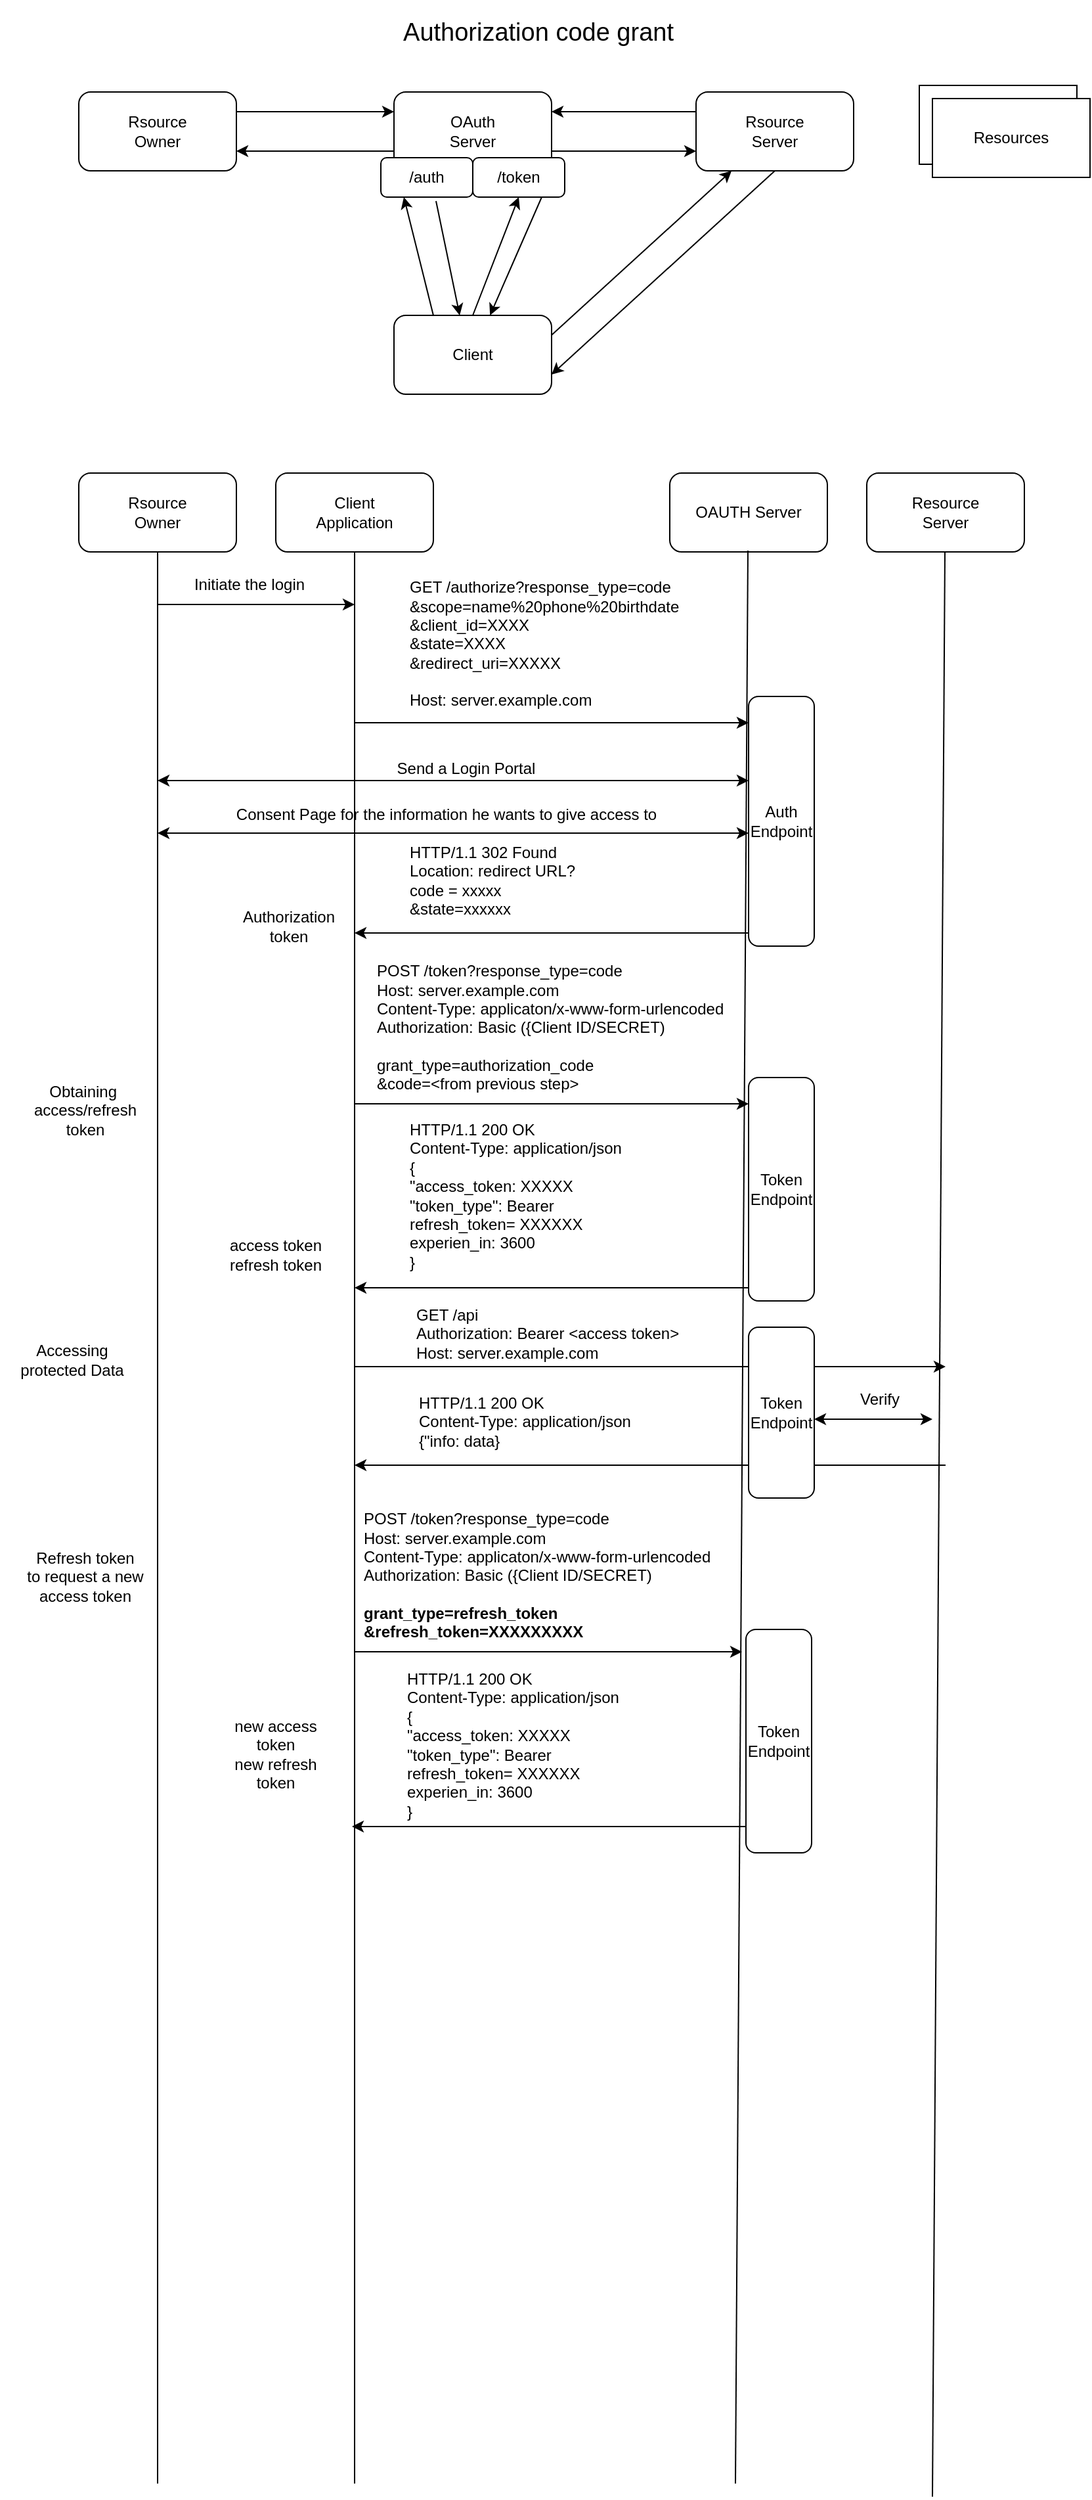 <mxfile version="20.2.3" type="device"><diagram id="IwJhzAMagD-TkyiT0STx" name="Authorization grant code"><mxGraphModel dx="1106" dy="824" grid="1" gridSize="10" guides="1" tooltips="1" connect="1" arrows="1" fold="1" page="1" pageScale="1" pageWidth="827" pageHeight="1169" math="0" shadow="0"><root><mxCell id="0"/><mxCell id="1" parent="0"/><mxCell id="z-Ela-rBqp3BedZfZPQt-11" style="edgeStyle=none;rounded=0;orthogonalLoop=1;jettySize=auto;html=1;exitX=1;exitY=0.25;exitDx=0;exitDy=0;entryX=0;entryY=0.25;entryDx=0;entryDy=0;" edge="1" parent="1" source="z-Ela-rBqp3BedZfZPQt-1" target="z-Ela-rBqp3BedZfZPQt-2"><mxGeometry relative="1" as="geometry"/></mxCell><mxCell id="z-Ela-rBqp3BedZfZPQt-1" value="Rsource&lt;br&gt;Owner" style="rounded=1;whiteSpace=wrap;html=1;" vertex="1" parent="1"><mxGeometry x="100" y="90" width="120" height="60" as="geometry"/></mxCell><mxCell id="z-Ela-rBqp3BedZfZPQt-10" style="edgeStyle=none;rounded=0;orthogonalLoop=1;jettySize=auto;html=1;exitX=0;exitY=0.75;exitDx=0;exitDy=0;entryX=1;entryY=0.75;entryDx=0;entryDy=0;" edge="1" parent="1" source="z-Ela-rBqp3BedZfZPQt-2" target="z-Ela-rBqp3BedZfZPQt-1"><mxGeometry relative="1" as="geometry"/></mxCell><mxCell id="z-Ela-rBqp3BedZfZPQt-16" style="edgeStyle=none;rounded=0;orthogonalLoop=1;jettySize=auto;html=1;exitX=1;exitY=0.75;exitDx=0;exitDy=0;entryX=0;entryY=0.75;entryDx=0;entryDy=0;" edge="1" parent="1" source="z-Ela-rBqp3BedZfZPQt-2" target="z-Ela-rBqp3BedZfZPQt-5"><mxGeometry relative="1" as="geometry"/></mxCell><mxCell id="z-Ela-rBqp3BedZfZPQt-2" value="OAuth&lt;br&gt;Server" style="rounded=1;whiteSpace=wrap;html=1;" vertex="1" parent="1"><mxGeometry x="340" y="90" width="120" height="60" as="geometry"/></mxCell><mxCell id="z-Ela-rBqp3BedZfZPQt-12" style="edgeStyle=none;rounded=0;orthogonalLoop=1;jettySize=auto;html=1;exitX=0.6;exitY=1.1;exitDx=0;exitDy=0;entryX=0.417;entryY=0;entryDx=0;entryDy=0;entryPerimeter=0;exitPerimeter=0;" edge="1" parent="1" source="z-Ela-rBqp3BedZfZPQt-3" target="z-Ela-rBqp3BedZfZPQt-8"><mxGeometry relative="1" as="geometry"/></mxCell><mxCell id="z-Ela-rBqp3BedZfZPQt-3" value="/auth" style="rounded=1;whiteSpace=wrap;html=1;" vertex="1" parent="1"><mxGeometry x="330" y="140" width="70" height="30" as="geometry"/></mxCell><mxCell id="z-Ela-rBqp3BedZfZPQt-18" style="edgeStyle=none;rounded=0;orthogonalLoop=1;jettySize=auto;html=1;exitX=0.75;exitY=1;exitDx=0;exitDy=0;" edge="1" parent="1" source="z-Ela-rBqp3BedZfZPQt-4" target="z-Ela-rBqp3BedZfZPQt-8"><mxGeometry relative="1" as="geometry"/></mxCell><mxCell id="z-Ela-rBqp3BedZfZPQt-4" value="/token" style="rounded=1;whiteSpace=wrap;html=1;" vertex="1" parent="1"><mxGeometry x="400" y="140" width="70" height="30" as="geometry"/></mxCell><mxCell id="z-Ela-rBqp3BedZfZPQt-14" style="edgeStyle=none;rounded=0;orthogonalLoop=1;jettySize=auto;html=1;exitX=0.5;exitY=1;exitDx=0;exitDy=0;entryX=1;entryY=0.75;entryDx=0;entryDy=0;" edge="1" parent="1" source="z-Ela-rBqp3BedZfZPQt-5" target="z-Ela-rBqp3BedZfZPQt-8"><mxGeometry relative="1" as="geometry"/></mxCell><mxCell id="z-Ela-rBqp3BedZfZPQt-15" style="edgeStyle=none;rounded=0;orthogonalLoop=1;jettySize=auto;html=1;exitX=0;exitY=0.25;exitDx=0;exitDy=0;entryX=1;entryY=0.25;entryDx=0;entryDy=0;" edge="1" parent="1" source="z-Ela-rBqp3BedZfZPQt-5" target="z-Ela-rBqp3BedZfZPQt-2"><mxGeometry relative="1" as="geometry"/></mxCell><mxCell id="z-Ela-rBqp3BedZfZPQt-5" value="Rsource&lt;br&gt;Server" style="rounded=1;whiteSpace=wrap;html=1;" vertex="1" parent="1"><mxGeometry x="570" y="90" width="120" height="60" as="geometry"/></mxCell><mxCell id="z-Ela-rBqp3BedZfZPQt-6" value="" style="rounded=0;whiteSpace=wrap;html=1;" vertex="1" parent="1"><mxGeometry x="740" y="85" width="120" height="60" as="geometry"/></mxCell><mxCell id="z-Ela-rBqp3BedZfZPQt-7" value="Resources" style="rounded=0;whiteSpace=wrap;html=1;" vertex="1" parent="1"><mxGeometry x="750" y="95" width="120" height="60" as="geometry"/></mxCell><mxCell id="z-Ela-rBqp3BedZfZPQt-9" style="rounded=0;orthogonalLoop=1;jettySize=auto;html=1;exitX=0.25;exitY=0;exitDx=0;exitDy=0;entryX=0.25;entryY=1;entryDx=0;entryDy=0;" edge="1" parent="1" source="z-Ela-rBqp3BedZfZPQt-8" target="z-Ela-rBqp3BedZfZPQt-3"><mxGeometry relative="1" as="geometry"/></mxCell><mxCell id="z-Ela-rBqp3BedZfZPQt-13" style="edgeStyle=none;rounded=0;orthogonalLoop=1;jettySize=auto;html=1;exitX=1;exitY=0.25;exitDx=0;exitDy=0;" edge="1" parent="1" source="z-Ela-rBqp3BedZfZPQt-8" target="z-Ela-rBqp3BedZfZPQt-5"><mxGeometry relative="1" as="geometry"/></mxCell><mxCell id="z-Ela-rBqp3BedZfZPQt-17" style="edgeStyle=none;rounded=0;orthogonalLoop=1;jettySize=auto;html=1;exitX=0.5;exitY=0;exitDx=0;exitDy=0;entryX=0.5;entryY=1;entryDx=0;entryDy=0;" edge="1" parent="1" source="z-Ela-rBqp3BedZfZPQt-8" target="z-Ela-rBqp3BedZfZPQt-4"><mxGeometry relative="1" as="geometry"/></mxCell><mxCell id="z-Ela-rBqp3BedZfZPQt-8" value="Client" style="rounded=1;whiteSpace=wrap;html=1;" vertex="1" parent="1"><mxGeometry x="340" y="260" width="120" height="60" as="geometry"/></mxCell><mxCell id="z-Ela-rBqp3BedZfZPQt-19" value="Authorization code grant" style="text;html=1;strokeColor=none;fillColor=none;align=center;verticalAlign=middle;whiteSpace=wrap;rounded=0;fontSize=19;" vertex="1" parent="1"><mxGeometry x="280" y="20" width="340" height="50" as="geometry"/></mxCell><mxCell id="z-Ela-rBqp3BedZfZPQt-24" style="rounded=0;orthogonalLoop=1;jettySize=auto;html=1;exitX=0.5;exitY=1;exitDx=0;exitDy=0;fontSize=19;endArrow=none;endFill=0;" edge="1" parent="1" source="z-Ela-rBqp3BedZfZPQt-20"><mxGeometry relative="1" as="geometry"><mxPoint x="160" y="1910" as="targetPoint"/></mxGeometry></mxCell><mxCell id="z-Ela-rBqp3BedZfZPQt-20" value="Rsource&lt;br&gt;Owner" style="rounded=1;whiteSpace=wrap;html=1;" vertex="1" parent="1"><mxGeometry x="100" y="380" width="120" height="60" as="geometry"/></mxCell><mxCell id="z-Ela-rBqp3BedZfZPQt-21" value="Resource&lt;br&gt;Server" style="rounded=1;whiteSpace=wrap;html=1;" vertex="1" parent="1"><mxGeometry x="700" y="380" width="120" height="60" as="geometry"/></mxCell><mxCell id="z-Ela-rBqp3BedZfZPQt-22" value="Client&lt;br&gt;Application" style="rounded=1;whiteSpace=wrap;html=1;" vertex="1" parent="1"><mxGeometry x="250" y="380" width="120" height="60" as="geometry"/></mxCell><mxCell id="z-Ela-rBqp3BedZfZPQt-23" value="OAUTH Server" style="rounded=1;whiteSpace=wrap;html=1;" vertex="1" parent="1"><mxGeometry x="550" y="380" width="120" height="60" as="geometry"/></mxCell><mxCell id="z-Ela-rBqp3BedZfZPQt-25" style="rounded=0;orthogonalLoop=1;jettySize=auto;html=1;fontSize=19;endArrow=none;endFill=0;" edge="1" parent="1"><mxGeometry relative="1" as="geometry"><mxPoint x="310" y="1910" as="targetPoint"/><mxPoint x="310" y="440" as="sourcePoint"/></mxGeometry></mxCell><mxCell id="z-Ela-rBqp3BedZfZPQt-26" style="rounded=0;orthogonalLoop=1;jettySize=auto;html=1;exitX=0.5;exitY=1;exitDx=0;exitDy=0;fontSize=19;endArrow=none;endFill=0;" edge="1" parent="1"><mxGeometry relative="1" as="geometry"><mxPoint x="600" y="1910" as="targetPoint"/><mxPoint x="609.5" y="439" as="sourcePoint"/></mxGeometry></mxCell><mxCell id="z-Ela-rBqp3BedZfZPQt-27" value="" style="endArrow=classic;html=1;rounded=0;fontSize=19;" edge="1" parent="1"><mxGeometry width="50" height="50" relative="1" as="geometry"><mxPoint x="160" y="480" as="sourcePoint"/><mxPoint x="310" y="480" as="targetPoint"/></mxGeometry></mxCell><mxCell id="z-Ela-rBqp3BedZfZPQt-28" value="" style="endArrow=classic;html=1;rounded=0;fontSize=19;" edge="1" parent="1"><mxGeometry width="50" height="50" relative="1" as="geometry"><mxPoint x="310" y="570" as="sourcePoint"/><mxPoint x="610" y="570" as="targetPoint"/></mxGeometry></mxCell><mxCell id="z-Ela-rBqp3BedZfZPQt-29" value="GET /authorize?response_type=code&lt;br&gt;&amp;amp;scope=name%20phone%20birthdate&lt;br&gt;&amp;amp;client_id=XXXX&lt;br&gt;&amp;amp;state=XXXX&lt;br&gt;&amp;amp;redirect_uri=XXXXX&lt;br&gt;&lt;br&gt;Host: server.example.com" style="text;html=1;strokeColor=none;fillColor=none;align=left;verticalAlign=middle;whiteSpace=wrap;rounded=0;fontSize=12;" vertex="1" parent="1"><mxGeometry x="350" y="460" width="230" height="100" as="geometry"/></mxCell><mxCell id="z-Ela-rBqp3BedZfZPQt-30" value="Initiate the login" style="text;html=1;strokeColor=none;fillColor=none;align=center;verticalAlign=middle;whiteSpace=wrap;rounded=0;fontSize=12;" vertex="1" parent="1"><mxGeometry x="180" y="450" width="100" height="30" as="geometry"/></mxCell><mxCell id="z-Ela-rBqp3BedZfZPQt-31" value="" style="endArrow=classic;startArrow=classic;html=1;rounded=0;fontSize=12;" edge="1" parent="1"><mxGeometry width="50" height="50" relative="1" as="geometry"><mxPoint x="160" y="614" as="sourcePoint"/><mxPoint x="610" y="614" as="targetPoint"/></mxGeometry></mxCell><mxCell id="z-Ela-rBqp3BedZfZPQt-32" value="Send a Login Portal" style="text;html=1;strokeColor=none;fillColor=none;align=center;verticalAlign=middle;whiteSpace=wrap;rounded=0;fontSize=12;" vertex="1" parent="1"><mxGeometry x="320" y="580" width="150" height="50" as="geometry"/></mxCell><mxCell id="z-Ela-rBqp3BedZfZPQt-34" value="" style="endArrow=classic;startArrow=classic;html=1;rounded=0;fontSize=12;" edge="1" parent="1"><mxGeometry width="50" height="50" relative="1" as="geometry"><mxPoint x="160" y="654" as="sourcePoint"/><mxPoint x="610" y="654" as="targetPoint"/></mxGeometry></mxCell><mxCell id="z-Ela-rBqp3BedZfZPQt-35" value="Consent Page for the information he wants to give access to" style="text;html=1;strokeColor=none;fillColor=none;align=center;verticalAlign=middle;whiteSpace=wrap;rounded=0;fontSize=12;" vertex="1" parent="1"><mxGeometry x="210" y="615" width="340" height="50" as="geometry"/></mxCell><mxCell id="z-Ela-rBqp3BedZfZPQt-36" value="" style="endArrow=classic;html=1;rounded=0;fontSize=19;endFill=1;" edge="1" parent="1"><mxGeometry width="50" height="50" relative="1" as="geometry"><mxPoint x="610" y="730" as="sourcePoint"/><mxPoint x="310" y="730" as="targetPoint"/></mxGeometry></mxCell><mxCell id="z-Ela-rBqp3BedZfZPQt-37" value="HTTP/1.1 302 Found&lt;br&gt;Location: redirect URL?&lt;br&gt;code = xxxxx&lt;br&gt;&amp;amp;state=xxxxxx" style="text;html=1;strokeColor=none;fillColor=none;align=left;verticalAlign=middle;whiteSpace=wrap;rounded=0;fontSize=12;" vertex="1" parent="1"><mxGeometry x="350" y="640" width="230" height="100" as="geometry"/></mxCell><mxCell id="z-Ela-rBqp3BedZfZPQt-38" value="Auth&lt;br&gt;Endpoint" style="rounded=1;whiteSpace=wrap;html=1;fontSize=12;" vertex="1" parent="1"><mxGeometry x="610" y="550" width="50" height="190" as="geometry"/></mxCell><mxCell id="z-Ela-rBqp3BedZfZPQt-39" value="Authorization&lt;br&gt;token" style="text;html=1;strokeColor=none;fillColor=none;align=center;verticalAlign=middle;whiteSpace=wrap;rounded=0;fontSize=12;" vertex="1" parent="1"><mxGeometry x="230" y="710" width="60" height="30" as="geometry"/></mxCell><mxCell id="z-Ela-rBqp3BedZfZPQt-40" value="Token&lt;br&gt;Endpoint" style="rounded=1;whiteSpace=wrap;html=1;fontSize=12;" vertex="1" parent="1"><mxGeometry x="610" y="840" width="50" height="170" as="geometry"/></mxCell><mxCell id="z-Ela-rBqp3BedZfZPQt-41" value="" style="endArrow=classic;html=1;rounded=0;fontSize=19;" edge="1" parent="1"><mxGeometry width="50" height="50" relative="1" as="geometry"><mxPoint x="310" y="860" as="sourcePoint"/><mxPoint x="610" y="860" as="targetPoint"/></mxGeometry></mxCell><mxCell id="z-Ela-rBqp3BedZfZPQt-42" value="POST /token?response_type=code&lt;br&gt;Host: server.example.com&lt;br&gt;Content-Type: applicaton/x-www-form-urlencoded&lt;br&gt;Authorization: Basic ({Client ID/SECRET)&lt;br&gt;&lt;br&gt;grant_type=authorization_code&lt;br&gt;&amp;amp;code=&amp;lt;from previous step&amp;gt;" style="text;html=1;strokeColor=none;fillColor=none;align=left;verticalAlign=middle;whiteSpace=wrap;rounded=0;fontSize=12;" vertex="1" parent="1"><mxGeometry x="325" y="752" width="270" height="100" as="geometry"/></mxCell><mxCell id="z-Ela-rBqp3BedZfZPQt-43" value="" style="endArrow=classic;html=1;rounded=0;fontSize=19;endFill=1;" edge="1" parent="1"><mxGeometry width="50" height="50" relative="1" as="geometry"><mxPoint x="610" y="1000" as="sourcePoint"/><mxPoint x="310" y="1000" as="targetPoint"/></mxGeometry></mxCell><mxCell id="z-Ela-rBqp3BedZfZPQt-44" value="HTTP/1.1 200 OK&lt;br&gt;Content-Type: application/json&lt;br&gt;{&lt;br&gt;&quot;access_token: XXXXX&lt;br&gt;&quot;token_type&quot;: Bearer&lt;br&gt;refresh_token= XXXXXX&lt;br&gt;experien_in: 3600&lt;br&gt;}" style="text;html=1;strokeColor=none;fillColor=none;align=left;verticalAlign=middle;whiteSpace=wrap;rounded=0;fontSize=12;" vertex="1" parent="1"><mxGeometry x="350" y="880" width="230" height="100" as="geometry"/></mxCell><mxCell id="z-Ela-rBqp3BedZfZPQt-45" value="access token&lt;br&gt;refresh token" style="text;html=1;strokeColor=none;fillColor=none;align=center;verticalAlign=middle;whiteSpace=wrap;rounded=0;fontSize=12;" vertex="1" parent="1"><mxGeometry x="210" y="950" width="80" height="50" as="geometry"/></mxCell><mxCell id="z-Ela-rBqp3BedZfZPQt-46" style="rounded=0;orthogonalLoop=1;jettySize=auto;html=1;exitX=0.5;exitY=1;exitDx=0;exitDy=0;fontSize=19;endArrow=none;endFill=0;" edge="1" parent="1"><mxGeometry relative="1" as="geometry"><mxPoint x="750" y="1920" as="targetPoint"/><mxPoint x="759.5" y="440" as="sourcePoint"/></mxGeometry></mxCell><mxCell id="z-Ela-rBqp3BedZfZPQt-47" value="" style="endArrow=classic;html=1;rounded=0;fontSize=19;" edge="1" parent="1"><mxGeometry width="50" height="50" relative="1" as="geometry"><mxPoint x="310" y="1060" as="sourcePoint"/><mxPoint x="760" y="1060" as="targetPoint"/></mxGeometry></mxCell><mxCell id="z-Ela-rBqp3BedZfZPQt-48" value="GET /api&lt;br&gt;Authorization: Bearer &amp;lt;access token&amp;gt;&lt;br&gt;Host: server.example.com" style="text;html=1;strokeColor=none;fillColor=none;align=left;verticalAlign=middle;whiteSpace=wrap;rounded=0;fontSize=12;" vertex="1" parent="1"><mxGeometry x="355" y="1010" width="215" height="50" as="geometry"/></mxCell><mxCell id="z-Ela-rBqp3BedZfZPQt-52" value="" style="endArrow=classic;html=1;rounded=0;fontSize=12;strokeColor=default;" edge="1" parent="1"><mxGeometry width="50" height="50" relative="1" as="geometry"><mxPoint x="760" y="1135" as="sourcePoint"/><mxPoint x="310" y="1135" as="targetPoint"/></mxGeometry></mxCell><mxCell id="z-Ela-rBqp3BedZfZPQt-53" value="HTTP/1.1 200 OK&lt;br&gt;Content-Type: application/json&lt;br&gt;{&quot;info: data}" style="text;html=1;strokeColor=none;fillColor=none;align=left;verticalAlign=middle;whiteSpace=wrap;rounded=0;fontSize=12;" vertex="1" parent="1"><mxGeometry x="357" y="1072" width="230" height="60" as="geometry"/></mxCell><mxCell id="z-Ela-rBqp3BedZfZPQt-55" value="Refresh token&lt;br&gt;to request a new access token" style="text;html=1;strokeColor=none;fillColor=none;align=center;verticalAlign=middle;whiteSpace=wrap;rounded=0;fontSize=12;" vertex="1" parent="1"><mxGeometry x="50" y="1180" width="110" height="80" as="geometry"/></mxCell><mxCell id="z-Ela-rBqp3BedZfZPQt-56" value="" style="endArrow=classic;startArrow=classic;html=1;rounded=0;fontSize=12;strokeColor=default;" edge="1" parent="1"><mxGeometry width="50" height="50" relative="1" as="geometry"><mxPoint x="660" y="1100" as="sourcePoint"/><mxPoint x="750" y="1100" as="targetPoint"/></mxGeometry></mxCell><mxCell id="z-Ela-rBqp3BedZfZPQt-57" value="Verify" style="text;html=1;strokeColor=none;fillColor=none;align=center;verticalAlign=middle;whiteSpace=wrap;rounded=0;fontSize=12;" vertex="1" parent="1"><mxGeometry x="680" y="1070" width="60" height="30" as="geometry"/></mxCell><mxCell id="z-Ela-rBqp3BedZfZPQt-58" value="Accessing protected Data" style="text;html=1;strokeColor=none;fillColor=none;align=center;verticalAlign=middle;whiteSpace=wrap;rounded=0;fontSize=12;" vertex="1" parent="1"><mxGeometry x="40" y="1030" width="110" height="50" as="geometry"/></mxCell><mxCell id="z-Ela-rBqp3BedZfZPQt-59" value="Obtaining&amp;nbsp;&lt;br&gt;access/refresh token" style="text;html=1;strokeColor=none;fillColor=none;align=center;verticalAlign=middle;whiteSpace=wrap;rounded=0;fontSize=12;" vertex="1" parent="1"><mxGeometry x="50" y="840" width="110" height="50" as="geometry"/></mxCell><mxCell id="z-Ela-rBqp3BedZfZPQt-60" value="Token&lt;br&gt;Endpoint" style="rounded=1;whiteSpace=wrap;html=1;fontSize=12;" vertex="1" parent="1"><mxGeometry x="610" y="1030" width="50" height="130" as="geometry"/></mxCell><mxCell id="z-Ela-rBqp3BedZfZPQt-61" value="Token&lt;br&gt;Endpoint" style="rounded=1;whiteSpace=wrap;html=1;fontSize=12;" vertex="1" parent="1"><mxGeometry x="608" y="1260" width="50" height="170" as="geometry"/></mxCell><mxCell id="z-Ela-rBqp3BedZfZPQt-62" value="" style="endArrow=classic;html=1;rounded=0;fontSize=19;" edge="1" parent="1"><mxGeometry width="50" height="50" relative="1" as="geometry"><mxPoint x="310" y="1277" as="sourcePoint"/><mxPoint x="605" y="1277" as="targetPoint"/></mxGeometry></mxCell><mxCell id="z-Ela-rBqp3BedZfZPQt-63" value="POST /token?response_type=code&lt;br&gt;Host: server.example.com&lt;br&gt;Content-Type: applicaton/x-www-form-urlencoded&lt;br&gt;Authorization: Basic ({Client ID/SECRET)&lt;br&gt;&lt;br&gt;&lt;b&gt;grant_type=refresh_token&lt;br&gt;&amp;amp;refresh_token=XXXXXXXXX&lt;/b&gt;" style="text;html=1;strokeColor=none;fillColor=none;align=left;verticalAlign=middle;whiteSpace=wrap;rounded=0;fontSize=12;" vertex="1" parent="1"><mxGeometry x="315" y="1169" width="270" height="100" as="geometry"/></mxCell><mxCell id="z-Ela-rBqp3BedZfZPQt-64" value="" style="endArrow=classic;html=1;rounded=0;fontSize=19;endFill=1;" edge="1" parent="1"><mxGeometry width="50" height="50" relative="1" as="geometry"><mxPoint x="608" y="1410" as="sourcePoint"/><mxPoint x="308" y="1410" as="targetPoint"/></mxGeometry></mxCell><mxCell id="z-Ela-rBqp3BedZfZPQt-65" value="HTTP/1.1 200 OK&lt;br&gt;Content-Type: application/json&lt;br&gt;{&lt;br&gt;&quot;access_token: XXXXX&lt;br&gt;&quot;token_type&quot;: Bearer&lt;br&gt;refresh_token= XXXXXX&lt;br&gt;experien_in: 3600&lt;br&gt;}" style="text;html=1;strokeColor=none;fillColor=none;align=left;verticalAlign=middle;whiteSpace=wrap;rounded=0;fontSize=12;" vertex="1" parent="1"><mxGeometry x="348" y="1298" width="230" height="100" as="geometry"/></mxCell><mxCell id="z-Ela-rBqp3BedZfZPQt-66" value="new access token&lt;br&gt;new refresh token" style="text;html=1;strokeColor=none;fillColor=none;align=center;verticalAlign=middle;whiteSpace=wrap;rounded=0;fontSize=12;" vertex="1" parent="1"><mxGeometry x="210" y="1330" width="80" height="50" as="geometry"/></mxCell></root></mxGraphModel></diagram></mxfile>